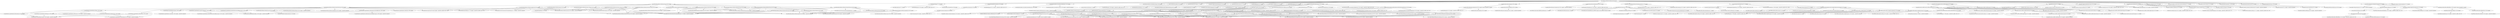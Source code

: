 digraph anhtester__AutomationFrameworkSelenium {
	"com.anhtester:anhtester-selenium-java:jar:2.6.0" -> "org.seleniumhq.selenium:selenium-java:jar:4.32.0:compile" ; 
	"com.anhtester:anhtester-selenium-java:jar:2.6.0" -> "org.testng:testng:jar:7.11.0:compile" ; 
	"com.anhtester:anhtester-selenium-java:jar:2.6.0" -> "com.jayway.jsonpath:json-path:jar:2.9.0:compile" ; 
	"com.anhtester:anhtester-selenium-java:jar:2.6.0" -> "com.fasterxml.jackson.core:jackson-databind:jar:2.19.0:compile" ; 
	"com.anhtester:anhtester-selenium-java:jar:2.6.0" -> "com.fasterxml.jackson.core:jackson-core:jar:2.19.0:compile" ; 
	"com.anhtester:anhtester-selenium-java:jar:2.6.0" -> "com.sun.mail:javax.mail:jar:1.6.2:compile" ; 
	"com.anhtester:anhtester-selenium-java:jar:2.6.0" -> "org.zeroturnaround:zt-zip:jar:1.17:compile" ; 
	"com.anhtester:anhtester-selenium-java:jar:2.6.0" -> "org.apache.logging.log4j:log4j-api:jar:2.24.3:compile" ; 
	"com.anhtester:anhtester-selenium-java:jar:2.6.0" -> "org.apache.logging.log4j:log4j-core:jar:2.24.3:compile" ; 
	"com.anhtester:anhtester-selenium-java:jar:2.6.0" -> "org.slf4j:slf4j-api:jar:2.0.17:compile" ; 
	"com.anhtester:anhtester-selenium-java:jar:2.6.0" -> "org.slf4j:slf4j-simple:jar:2.0.17:compile" ; 
	"com.anhtester:anhtester-selenium-java:jar:2.6.0" -> "org.assertj:assertj-core:jar:3.27.3:compile" ; 
	"com.anhtester:anhtester-selenium-java:jar:2.6.0" -> "net.datafaker:datafaker:jar:2.4.3:compile" ; 
	"com.anhtester:anhtester-selenium-java:jar:2.6.0" -> "io.qameta.allure:allure-plugin-api:jar:2.34.0:compile" ; 
	"com.anhtester:anhtester-selenium-java:jar:2.6.0" -> "io.qameta.allure:allure-testng:jar:2.29.1:compile" ; 
	"com.anhtester:anhtester-selenium-java:jar:2.6.0" -> "io.qameta.allure:allure-attachments:jar:2.29.1:compile" ; 
	"com.anhtester:anhtester-selenium-java:jar:2.6.0" -> "com.github.automatedowl:allure-environment-writer:jar:1.0.0:compile" ; 
	"com.anhtester:anhtester-selenium-java:jar:2.6.0" -> "com.aventstack:extentreports:jar:5.1.2:compile" ; 
	"com.anhtester:anhtester-selenium-java:jar:2.6.0" -> "org.apache.maven.plugins:maven-compiler-plugin:maven-plugin:3.14.0:compile" ; 
	"com.anhtester:anhtester-selenium-java:jar:2.6.0" -> "org.apache.maven.plugins:maven-surefire-plugin:jar:3.5.3:compile" ; 
	"com.anhtester:anhtester-selenium-java:jar:2.6.0" -> "org.apache.poi:poi:jar:5.4.1:compile" ; 
	"com.anhtester:anhtester-selenium-java:jar:2.6.0" -> "org.apache.poi:poi-ooxml:jar:5.4.1:compile" ; 
	"com.anhtester:anhtester-selenium-java:jar:2.6.0" -> "commons-io:commons-io:jar:2.19.0:compile" ; 
	"com.anhtester:anhtester-selenium-java:jar:2.6.0" -> "com.github.stephenc.monte:monte-screen-recorder:jar:0.7.7.0:compile" ; 
	"com.anhtester:anhtester-selenium-java:jar:2.6.0" -> "org.aeonbits.owner:owner:jar:1.0.12:compile" ; 
	"com.anhtester:anhtester-selenium-java:jar:2.6.0" -> "org.projectlombok:lombok:jar:1.18.38:compile" ; 
	"com.anhtester:anhtester-selenium-java:jar:2.6.0" -> "com.mysql:mysql-connector-j:jar:9.3.0:compile" ; 
	"com.anhtester:anhtester-selenium-java:jar:2.6.0" -> "org.aspectj:aspectjweaver:jar:1.9.24:compile" ; 
	"com.anhtester:anhtester-selenium-java:jar:2.6.0" -> "com.github.pengrad:java-telegram-bot-api:jar:8.3.0:compile" ; 
	"com.anhtester:anhtester-selenium-java:jar:2.6.0" -> "org.apache.commons:commons-lang3:jar:3.17.0:compile" ; 
	"org.seleniumhq.selenium:selenium-java:jar:4.32.0:compile" -> "org.seleniumhq.selenium:selenium-api:jar:4.32.0:compile" ; 
	"org.seleniumhq.selenium:selenium-java:jar:4.32.0:compile" -> "org.seleniumhq.selenium:selenium-chrome-driver:jar:4.32.0:compile" ; 
	"org.seleniumhq.selenium:selenium-java:jar:4.32.0:compile" -> "org.seleniumhq.selenium:selenium-devtools-v134:jar:4.32.0:compile" ; 
	"org.seleniumhq.selenium:selenium-java:jar:4.32.0:compile" -> "org.seleniumhq.selenium:selenium-devtools-v135:jar:4.32.0:compile" ; 
	"org.seleniumhq.selenium:selenium-java:jar:4.32.0:compile" -> "org.seleniumhq.selenium:selenium-devtools-v136:jar:4.32.0:compile" ; 
	"org.seleniumhq.selenium:selenium-java:jar:4.32.0:compile" -> "org.seleniumhq.selenium:selenium-edge-driver:jar:4.32.0:compile" ; 
	"org.seleniumhq.selenium:selenium-java:jar:4.32.0:compile" -> "org.seleniumhq.selenium:selenium-firefox-driver:jar:4.32.0:compile" ; 
	"org.seleniumhq.selenium:selenium-java:jar:4.32.0:compile" -> "org.seleniumhq.selenium:selenium-ie-driver:jar:4.32.0:compile" ; 
	"org.seleniumhq.selenium:selenium-java:jar:4.32.0:compile" -> "org.seleniumhq.selenium:selenium-remote-driver:jar:4.32.0:compile" ; 
	"org.seleniumhq.selenium:selenium-java:jar:4.32.0:compile" -> "org.seleniumhq.selenium:selenium-safari-driver:jar:4.32.0:compile" ; 
	"org.seleniumhq.selenium:selenium-java:jar:4.32.0:compile" -> "org.seleniumhq.selenium:selenium-support:jar:4.32.0:compile" ; 
	"org.seleniumhq.selenium:selenium-api:jar:4.32.0:compile" -> "org.jspecify:jspecify:jar:1.0.0:runtime" ; 
	"org.seleniumhq.selenium:selenium-chrome-driver:jar:4.32.0:compile" -> "com.google.auto.service:auto-service-annotations:jar:1.1.1:compile" ; 
	"org.seleniumhq.selenium:selenium-chrome-driver:jar:4.32.0:compile" -> "(org.seleniumhq.selenium:selenium-api:jar:4.32.0:runtime - omitted for duplicate)" ; 
	"org.seleniumhq.selenium:selenium-chrome-driver:jar:4.32.0:compile" -> "org.seleniumhq.selenium:selenium-chromium-driver:jar:4.32.0:compile" ; 
	"org.seleniumhq.selenium:selenium-chrome-driver:jar:4.32.0:compile" -> "org.seleniumhq.selenium:selenium-json:jar:4.32.0:compile" ; 
	"org.seleniumhq.selenium:selenium-chrome-driver:jar:4.32.0:compile" -> "org.seleniumhq.selenium:selenium-manager:jar:4.32.0:compile" ; 
	"org.seleniumhq.selenium:selenium-chrome-driver:jar:4.32.0:compile" -> "(org.seleniumhq.selenium:selenium-remote-driver:jar:4.32.0:runtime - omitted for duplicate)" ; 
	"org.seleniumhq.selenium:selenium-chromium-driver:jar:4.32.0:compile" -> "(com.google.auto.service:auto-service-annotations:jar:1.1.1:runtime - omitted for duplicate)" ; 
	"org.seleniumhq.selenium:selenium-chromium-driver:jar:4.32.0:compile" -> "(org.seleniumhq.selenium:selenium-json:jar:4.32.0:runtime - omitted for duplicate)" ; 
	"org.seleniumhq.selenium:selenium-chromium-driver:jar:4.32.0:compile" -> "(org.seleniumhq.selenium:selenium-remote-driver:jar:4.32.0:compile - omitted for duplicate)" ; 
	"org.seleniumhq.selenium:selenium-json:jar:4.32.0:compile" -> "(org.seleniumhq.selenium:selenium-api:jar:4.32.0:runtime - omitted for duplicate)" ; 
	"org.seleniumhq.selenium:selenium-manager:jar:4.32.0:compile" -> "(org.seleniumhq.selenium:selenium-api:jar:4.32.0:runtime - omitted for duplicate)" ; 
	"org.seleniumhq.selenium:selenium-manager:jar:4.32.0:compile" -> "(org.seleniumhq.selenium:selenium-json:jar:4.32.0:runtime - omitted for duplicate)" ; 
	"org.seleniumhq.selenium:selenium-manager:jar:4.32.0:compile" -> "(org.seleniumhq.selenium:selenium-os:jar:4.32.0:runtime - omitted for duplicate)" ; 
	"org.seleniumhq.selenium:selenium-devtools-v134:jar:4.32.0:compile" -> "(com.google.auto.service:auto-service-annotations:jar:1.1.1:runtime - omitted for duplicate)" ; 
	"org.seleniumhq.selenium:selenium-devtools-v134:jar:4.32.0:compile" -> "(org.seleniumhq.selenium:selenium-api:jar:4.32.0:compile - omitted for duplicate)" ; 
	"org.seleniumhq.selenium:selenium-devtools-v134:jar:4.32.0:compile" -> "(org.seleniumhq.selenium:selenium-json:jar:4.32.0:compile - omitted for duplicate)" ; 
	"org.seleniumhq.selenium:selenium-devtools-v134:jar:4.32.0:compile" -> "(org.seleniumhq.selenium:selenium-remote-driver:jar:4.32.0:compile - omitted for duplicate)" ; 
	"org.seleniumhq.selenium:selenium-devtools-v135:jar:4.32.0:compile" -> "(com.google.auto.service:auto-service-annotations:jar:1.1.1:runtime - omitted for duplicate)" ; 
	"org.seleniumhq.selenium:selenium-devtools-v135:jar:4.32.0:compile" -> "(org.seleniumhq.selenium:selenium-api:jar:4.32.0:compile - omitted for duplicate)" ; 
	"org.seleniumhq.selenium:selenium-devtools-v135:jar:4.32.0:compile" -> "(org.seleniumhq.selenium:selenium-json:jar:4.32.0:compile - omitted for duplicate)" ; 
	"org.seleniumhq.selenium:selenium-devtools-v135:jar:4.32.0:compile" -> "(org.seleniumhq.selenium:selenium-remote-driver:jar:4.32.0:compile - omitted for duplicate)" ; 
	"org.seleniumhq.selenium:selenium-devtools-v136:jar:4.32.0:compile" -> "(com.google.auto.service:auto-service-annotations:jar:1.1.1:runtime - omitted for duplicate)" ; 
	"org.seleniumhq.selenium:selenium-devtools-v136:jar:4.32.0:compile" -> "(org.seleniumhq.selenium:selenium-api:jar:4.32.0:compile - omitted for duplicate)" ; 
	"org.seleniumhq.selenium:selenium-devtools-v136:jar:4.32.0:compile" -> "(org.seleniumhq.selenium:selenium-json:jar:4.32.0:compile - omitted for duplicate)" ; 
	"org.seleniumhq.selenium:selenium-devtools-v136:jar:4.32.0:compile" -> "(org.seleniumhq.selenium:selenium-remote-driver:jar:4.32.0:compile - omitted for duplicate)" ; 
	"org.seleniumhq.selenium:selenium-edge-driver:jar:4.32.0:compile" -> "(com.google.auto.service:auto-service-annotations:jar:1.1.1:runtime - omitted for duplicate)" ; 
	"org.seleniumhq.selenium:selenium-edge-driver:jar:4.32.0:compile" -> "(org.seleniumhq.selenium:selenium-api:jar:4.32.0:runtime - omitted for duplicate)" ; 
	"org.seleniumhq.selenium:selenium-edge-driver:jar:4.32.0:compile" -> "(org.seleniumhq.selenium:selenium-chromium-driver:jar:4.32.0:compile - omitted for duplicate)" ; 
	"org.seleniumhq.selenium:selenium-edge-driver:jar:4.32.0:compile" -> "(org.seleniumhq.selenium:selenium-manager:jar:4.32.0:runtime - omitted for duplicate)" ; 
	"org.seleniumhq.selenium:selenium-edge-driver:jar:4.32.0:compile" -> "(org.seleniumhq.selenium:selenium-remote-driver:jar:4.32.0:runtime - omitted for duplicate)" ; 
	"org.seleniumhq.selenium:selenium-firefox-driver:jar:4.32.0:compile" -> "(com.google.auto.service:auto-service-annotations:jar:1.1.1:runtime - omitted for duplicate)" ; 
	"org.seleniumhq.selenium:selenium-firefox-driver:jar:4.32.0:compile" -> "(org.seleniumhq.selenium:selenium-api:jar:4.32.0:runtime - omitted for duplicate)" ; 
	"org.seleniumhq.selenium:selenium-firefox-driver:jar:4.32.0:compile" -> "org.seleniumhq.selenium:selenium-http:jar:4.32.0:compile" ; 
	"org.seleniumhq.selenium:selenium-firefox-driver:jar:4.32.0:compile" -> "(org.seleniumhq.selenium:selenium-json:jar:4.32.0:runtime - omitted for duplicate)" ; 
	"org.seleniumhq.selenium:selenium-firefox-driver:jar:4.32.0:compile" -> "(org.seleniumhq.selenium:selenium-manager:jar:4.32.0:runtime - omitted for duplicate)" ; 
	"org.seleniumhq.selenium:selenium-firefox-driver:jar:4.32.0:compile" -> "(org.seleniumhq.selenium:selenium-remote-driver:jar:4.32.0:runtime - omitted for duplicate)" ; 
	"org.seleniumhq.selenium:selenium-http:jar:4.32.0:compile" -> "(com.google.auto.service:auto-service-annotations:jar:1.1.1:runtime - omitted for duplicate)" ; 
	"org.seleniumhq.selenium:selenium-http:jar:4.32.0:compile" -> "(org.seleniumhq.selenium:selenium-api:jar:4.32.0:runtime - omitted for duplicate)" ; 
	"org.seleniumhq.selenium:selenium-http:jar:4.32.0:compile" -> "(org.seleniumhq.selenium:selenium-json:jar:4.32.0:runtime - omitted for duplicate)" ; 
	"org.seleniumhq.selenium:selenium-ie-driver:jar:4.32.0:compile" -> "(com.google.auto.service:auto-service-annotations:jar:1.1.1:runtime - omitted for duplicate)" ; 
	"org.seleniumhq.selenium:selenium-ie-driver:jar:4.32.0:compile" -> "(org.seleniumhq.selenium:selenium-api:jar:4.32.0:runtime - omitted for duplicate)" ; 
	"org.seleniumhq.selenium:selenium-ie-driver:jar:4.32.0:compile" -> "(org.seleniumhq.selenium:selenium-manager:jar:4.32.0:runtime - omitted for duplicate)" ; 
	"org.seleniumhq.selenium:selenium-ie-driver:jar:4.32.0:compile" -> "(org.seleniumhq.selenium:selenium-remote-driver:jar:4.32.0:runtime - omitted for duplicate)" ; 
	"org.seleniumhq.selenium:selenium-remote-driver:jar:4.32.0:compile" -> "(com.google.auto.service:auto-service-annotations:jar:1.1.1:compile - omitted for duplicate)" ; 
	"org.seleniumhq.selenium:selenium-remote-driver:jar:4.32.0:compile" -> "(com.google.guava:guava:jar:33.4.8-jre:compile - omitted for conflict with 27.0-jre)" ; 
	"org.seleniumhq.selenium:selenium-remote-driver:jar:4.32.0:compile" -> "io.opentelemetry:opentelemetry-api:jar:1.49.0:compile" ; 
	"org.seleniumhq.selenium:selenium-remote-driver:jar:4.32.0:compile" -> "io.opentelemetry:opentelemetry-context:jar:1.49.0:compile" ; 
	"org.seleniumhq.selenium:selenium-remote-driver:jar:4.32.0:compile" -> "io.opentelemetry:opentelemetry-exporter-logging:jar:1.49.0:compile" ; 
	"org.seleniumhq.selenium:selenium-remote-driver:jar:4.32.0:compile" -> "io.opentelemetry:opentelemetry-sdk-common:jar:1.49.0:compile" ; 
	"org.seleniumhq.selenium:selenium-remote-driver:jar:4.32.0:compile" -> "io.opentelemetry:opentelemetry-sdk-extension-autoconfigure-spi:jar:1.49.0:compile" ; 
	"org.seleniumhq.selenium:selenium-remote-driver:jar:4.32.0:compile" -> "io.opentelemetry:opentelemetry-sdk-extension-autoconfigure:jar:1.49.0:compile" ; 
	"org.seleniumhq.selenium:selenium-remote-driver:jar:4.32.0:compile" -> "io.opentelemetry:opentelemetry-sdk-trace:jar:1.49.0:compile" ; 
	"org.seleniumhq.selenium:selenium-remote-driver:jar:4.32.0:compile" -> "io.opentelemetry:opentelemetry-sdk:jar:1.49.0:compile" ; 
	"org.seleniumhq.selenium:selenium-remote-driver:jar:4.32.0:compile" -> "(net.bytebuddy:byte-buddy:jar:1.17.5:compile - omitted for conflict with 1.15.11)" ; 
	"org.seleniumhq.selenium:selenium-remote-driver:jar:4.32.0:compile" -> "(org.seleniumhq.selenium:selenium-api:jar:4.32.0:compile - omitted for duplicate)" ; 
	"org.seleniumhq.selenium:selenium-remote-driver:jar:4.32.0:compile" -> "(org.seleniumhq.selenium:selenium-http:jar:4.32.0:compile - omitted for duplicate)" ; 
	"org.seleniumhq.selenium:selenium-remote-driver:jar:4.32.0:compile" -> "(org.seleniumhq.selenium:selenium-json:jar:4.32.0:compile - omitted for duplicate)" ; 
	"org.seleniumhq.selenium:selenium-remote-driver:jar:4.32.0:compile" -> "(org.seleniumhq.selenium:selenium-manager:jar:4.32.0:compile - omitted for duplicate)" ; 
	"org.seleniumhq.selenium:selenium-remote-driver:jar:4.32.0:compile" -> "org.seleniumhq.selenium:selenium-os:jar:4.32.0:compile" ; 
	"io.opentelemetry:opentelemetry-api:jar:1.49.0:compile" -> "(io.opentelemetry:opentelemetry-context:jar:1.49.0:compile - omitted for duplicate)" ; 
	"io.opentelemetry:opentelemetry-exporter-logging:jar:1.49.0:compile" -> "(io.opentelemetry:opentelemetry-sdk:jar:1.49.0:compile - omitted for duplicate)" ; 
	"io.opentelemetry:opentelemetry-exporter-logging:jar:1.49.0:compile" -> "(io.opentelemetry:opentelemetry-sdk-extension-autoconfigure-spi:jar:1.49.0:runtime - omitted for duplicate)" ; 
	"io.opentelemetry:opentelemetry-sdk-common:jar:1.49.0:compile" -> "(io.opentelemetry:opentelemetry-api:jar:1.49.0:compile - omitted for duplicate)" ; 
	"io.opentelemetry:opentelemetry-sdk-extension-autoconfigure-spi:jar:1.49.0:compile" -> "(io.opentelemetry:opentelemetry-sdk:jar:1.49.0:compile - omitted for duplicate)" ; 
	"io.opentelemetry:opentelemetry-sdk-extension-autoconfigure:jar:1.49.0:compile" -> "(io.opentelemetry:opentelemetry-sdk:jar:1.49.0:compile - omitted for duplicate)" ; 
	"io.opentelemetry:opentelemetry-sdk-extension-autoconfigure:jar:1.49.0:compile" -> "(io.opentelemetry:opentelemetry-sdk-extension-autoconfigure-spi:jar:1.49.0:compile - omitted for duplicate)" ; 
	"io.opentelemetry:opentelemetry-sdk-trace:jar:1.49.0:compile" -> "(io.opentelemetry:opentelemetry-api:jar:1.49.0:compile - omitted for duplicate)" ; 
	"io.opentelemetry:opentelemetry-sdk-trace:jar:1.49.0:compile" -> "(io.opentelemetry:opentelemetry-sdk-common:jar:1.49.0:compile - omitted for duplicate)" ; 
	"io.opentelemetry:opentelemetry-sdk:jar:1.49.0:compile" -> "(io.opentelemetry:opentelemetry-api:jar:1.49.0:compile - omitted for duplicate)" ; 
	"io.opentelemetry:opentelemetry-sdk:jar:1.49.0:compile" -> "(io.opentelemetry:opentelemetry-sdk-common:jar:1.49.0:compile - omitted for duplicate)" ; 
	"io.opentelemetry:opentelemetry-sdk:jar:1.49.0:compile" -> "(io.opentelemetry:opentelemetry-sdk-trace:jar:1.49.0:compile - omitted for duplicate)" ; 
	"io.opentelemetry:opentelemetry-sdk:jar:1.49.0:compile" -> "io.opentelemetry:opentelemetry-sdk-metrics:jar:1.49.0:compile" ; 
	"io.opentelemetry:opentelemetry-sdk:jar:1.49.0:compile" -> "io.opentelemetry:opentelemetry-sdk-logs:jar:1.49.0:compile" ; 
	"io.opentelemetry:opentelemetry-sdk-metrics:jar:1.49.0:compile" -> "(io.opentelemetry:opentelemetry-api:jar:1.49.0:compile - omitted for duplicate)" ; 
	"io.opentelemetry:opentelemetry-sdk-metrics:jar:1.49.0:compile" -> "(io.opentelemetry:opentelemetry-sdk-common:jar:1.49.0:compile - omitted for duplicate)" ; 
	"io.opentelemetry:opentelemetry-sdk-logs:jar:1.49.0:compile" -> "(io.opentelemetry:opentelemetry-api:jar:1.49.0:compile - omitted for duplicate)" ; 
	"io.opentelemetry:opentelemetry-sdk-logs:jar:1.49.0:compile" -> "(io.opentelemetry:opentelemetry-sdk-common:jar:1.49.0:compile - omitted for duplicate)" ; 
	"org.seleniumhq.selenium:selenium-os:jar:4.32.0:compile" -> "org.apache.commons:commons-exec:jar:1.4.0:runtime" ; 
	"org.seleniumhq.selenium:selenium-os:jar:4.32.0:compile" -> "(org.seleniumhq.selenium:selenium-api:jar:4.32.0:runtime - omitted for duplicate)" ; 
	"org.seleniumhq.selenium:selenium-safari-driver:jar:4.32.0:compile" -> "(com.google.auto.service:auto-service-annotations:jar:1.1.1:runtime - omitted for duplicate)" ; 
	"org.seleniumhq.selenium:selenium-safari-driver:jar:4.32.0:compile" -> "(org.seleniumhq.selenium:selenium-api:jar:4.32.0:runtime - omitted for duplicate)" ; 
	"org.seleniumhq.selenium:selenium-safari-driver:jar:4.32.0:compile" -> "(org.seleniumhq.selenium:selenium-remote-driver:jar:4.32.0:runtime - omitted for duplicate)" ; 
	"org.seleniumhq.selenium:selenium-support:jar:4.32.0:compile" -> "(com.google.auto.service:auto-service-annotations:jar:1.1.1:compile - omitted for duplicate)" ; 
	"org.seleniumhq.selenium:selenium-support:jar:4.32.0:compile" -> "(com.google.guava:guava:jar:33.4.8-jre:compile - omitted for conflict with 27.0-jre)" ; 
	"org.seleniumhq.selenium:selenium-support:jar:4.32.0:compile" -> "(net.bytebuddy:byte-buddy:jar:1.17.5:compile - omitted for conflict with 1.15.11)" ; 
	"org.seleniumhq.selenium:selenium-support:jar:4.32.0:compile" -> "(org.seleniumhq.selenium:selenium-api:jar:4.32.0:compile - omitted for duplicate)" ; 
	"org.seleniumhq.selenium:selenium-support:jar:4.32.0:compile" -> "(org.seleniumhq.selenium:selenium-json:jar:4.32.0:compile - omitted for duplicate)" ; 
	"org.seleniumhq.selenium:selenium-support:jar:4.32.0:compile" -> "(org.seleniumhq.selenium:selenium-remote-driver:jar:4.32.0:compile - omitted for duplicate)" ; 
	"org.testng:testng:jar:7.11.0:compile" -> "(org.slf4j:slf4j-api:jar:2.0.16:compile - omitted for conflict with 2.0.17)" ; 
	"org.testng:testng:jar:7.11.0:compile" -> "org.jcommander:jcommander:jar:1.83:compile" ; 
	"org.testng:testng:jar:7.11.0:compile" -> "org.webjars:jquery:jar:3.7.1:runtime" ; 
	"com.jayway.jsonpath:json-path:jar:2.9.0:compile" -> "net.minidev:json-smart:jar:2.5.0:runtime" ; 
	"com.jayway.jsonpath:json-path:jar:2.9.0:compile" -> "(org.slf4j:slf4j-api:jar:2.0.11:runtime - omitted for conflict with 2.0.17)" ; 
	"net.minidev:json-smart:jar:2.5.0:runtime" -> "net.minidev:accessors-smart:jar:2.5.0:runtime" ; 
	"net.minidev:accessors-smart:jar:2.5.0:runtime" -> "(org.ow2.asm:asm:jar:9.3:runtime - omitted for conflict with 9.7.1)" ; 
	"com.fasterxml.jackson.core:jackson-databind:jar:2.19.0:compile" -> "com.fasterxml.jackson.core:jackson-annotations:jar:2.19.0:compile" ; 
	"com.fasterxml.jackson.core:jackson-databind:jar:2.19.0:compile" -> "(com.fasterxml.jackson.core:jackson-core:jar:2.19.0:compile - omitted for duplicate)" ; 
	"com.sun.mail:javax.mail:jar:1.6.2:compile" -> "javax.activation:activation:jar:1.1:compile" ; 
	"org.zeroturnaround:zt-zip:jar:1.17:compile" -> "(org.slf4j:slf4j-api:jar:1.6.6:compile - omitted for conflict with 2.0.17)" ; 
	"org.apache.logging.log4j:log4j-core:jar:2.24.3:compile" -> "(org.apache.logging.log4j:log4j-api:jar:2.24.3:compile - omitted for duplicate)" ; 
	"org.slf4j:slf4j-simple:jar:2.0.17:compile" -> "(org.slf4j:slf4j-api:jar:2.0.17:compile - omitted for duplicate)" ; 
	"org.assertj:assertj-core:jar:3.27.3:compile" -> "net.bytebuddy:byte-buddy:jar:1.15.11:compile" ; 
	"net.datafaker:datafaker:jar:2.4.3:compile" -> "org.yaml:snakeyaml:jar:2.4:compile" ; 
	"net.datafaker:datafaker:jar:2.4.3:compile" -> "com.github.curious-odd-man:rgxgen:jar:2.0:compile" ; 
	"net.datafaker:datafaker:jar:2.4.3:compile" -> "com.googlecode.libphonenumber:libphonenumber:jar:9.0.2:compile" ; 
	"io.qameta.allure:allure-plugin-api:jar:2.34.0:compile" -> "(com.fasterxml.jackson.core:jackson-databind:jar:2.18.3:compile - omitted for conflict with 2.19.0)" ; 
	"io.qameta.allure:allure-plugin-api:jar:2.34.0:compile" -> "(org.slf4j:slf4j-api:jar:2.0.17:compile - omitted for duplicate)" ; 
	"io.qameta.allure:allure-plugin-api:jar:2.34.0:compile" -> "com.fasterxml.jackson.module:jackson-module-jaxb-annotations:jar:2.18.3:runtime" ; 
	"io.qameta.allure:allure-plugin-api:jar:2.34.0:compile" -> "com.opencsv:opencsv:jar:5.9:runtime" ; 
	"io.qameta.allure:allure-plugin-api:jar:2.34.0:compile" -> "com.vladsch.flexmark:flexmark:jar:0.62.2:runtime" ; 
	"io.qameta.allure:allure-plugin-api:jar:2.34.0:compile" -> "com.vladsch.flexmark:flexmark-ext-tables:jar:0.62.2:runtime" ; 
	"io.qameta.allure:allure-plugin-api:jar:2.34.0:compile" -> "javax.xml.bind:jaxb-api:jar:2.3.1:runtime" ; 
	"io.qameta.allure:allure-plugin-api:jar:2.34.0:compile" -> "org.freemarker:freemarker:jar:2.3.34:compile" ; 
	"com.fasterxml.jackson.module:jackson-module-jaxb-annotations:jar:2.18.3:runtime" -> "(com.fasterxml.jackson.core:jackson-annotations:jar:2.18.3:runtime - omitted for conflict with 2.19.0)" ; 
	"com.fasterxml.jackson.module:jackson-module-jaxb-annotations:jar:2.18.3:runtime" -> "(com.fasterxml.jackson.core:jackson-core:jar:2.18.3:runtime - omitted for conflict with 2.19.0)" ; 
	"com.fasterxml.jackson.module:jackson-module-jaxb-annotations:jar:2.18.3:runtime" -> "(com.fasterxml.jackson.core:jackson-databind:jar:2.18.3:runtime - omitted for conflict with 2.19.0)" ; 
	"com.fasterxml.jackson.module:jackson-module-jaxb-annotations:jar:2.18.3:runtime" -> "(javax.xml.bind:jaxb-api:jar:2.2.12:runtime - omitted for conflict with 2.3.1)" ; 
	"com.fasterxml.jackson.module:jackson-module-jaxb-annotations:jar:2.18.3:runtime" -> "jakarta.activation:jakarta.activation-api:jar:1.2.2:runtime" ; 
	"com.opencsv:opencsv:jar:5.9:runtime" -> "(org.apache.commons:commons-lang3:jar:3.13.0:runtime - omitted for conflict with 3.17.0)" ; 
	"com.opencsv:opencsv:jar:5.9:runtime" -> "org.apache.commons:commons-text:jar:1.11.0:runtime" ; 
	"com.opencsv:opencsv:jar:5.9:runtime" -> "commons-beanutils:commons-beanutils:jar:1.9.4:runtime" ; 
	"com.opencsv:opencsv:jar:5.9:runtime" -> "(org.apache.commons:commons-collections4:jar:4.4:runtime - omitted for duplicate)" ; 
	"org.apache.commons:commons-text:jar:1.11.0:runtime" -> "(org.apache.commons:commons-lang3:jar:3.13.0:runtime - omitted for conflict with 3.17.0)" ; 
	"commons-beanutils:commons-beanutils:jar:1.9.4:runtime" -> "commons-logging:commons-logging:jar:1.2:runtime" ; 
	"commons-beanutils:commons-beanutils:jar:1.9.4:runtime" -> "commons-collections:commons-collections:jar:3.2.2:runtime" ; 
	"com.vladsch.flexmark:flexmark:jar:0.62.2:runtime" -> "com.vladsch.flexmark:flexmark-util-ast:jar:0.62.2:runtime" ; 
	"com.vladsch.flexmark:flexmark:jar:0.62.2:runtime" -> "com.vladsch.flexmark:flexmark-util-builder:jar:0.62.2:runtime" ; 
	"com.vladsch.flexmark:flexmark:jar:0.62.2:runtime" -> "com.vladsch.flexmark:flexmark-util-collection:jar:0.62.2:runtime" ; 
	"com.vladsch.flexmark:flexmark:jar:0.62.2:runtime" -> "com.vladsch.flexmark:flexmark-util-data:jar:0.62.2:runtime" ; 
	"com.vladsch.flexmark:flexmark:jar:0.62.2:runtime" -> "com.vladsch.flexmark:flexmark-util-dependency:jar:0.62.2:runtime" ; 
	"com.vladsch.flexmark:flexmark:jar:0.62.2:runtime" -> "com.vladsch.flexmark:flexmark-util-format:jar:0.62.2:runtime" ; 
	"com.vladsch.flexmark:flexmark:jar:0.62.2:runtime" -> "com.vladsch.flexmark:flexmark-util-html:jar:0.62.2:runtime" ; 
	"com.vladsch.flexmark:flexmark:jar:0.62.2:runtime" -> "com.vladsch.flexmark:flexmark-util-misc:jar:0.62.2:runtime" ; 
	"com.vladsch.flexmark:flexmark:jar:0.62.2:runtime" -> "com.vladsch.flexmark:flexmark-util-sequence:jar:0.62.2:runtime" ; 
	"com.vladsch.flexmark:flexmark:jar:0.62.2:runtime" -> "com.vladsch.flexmark:flexmark-util-visitor:jar:0.62.2:runtime" ; 
	"com.vladsch.flexmark:flexmark-util-ast:jar:0.62.2:runtime" -> "(com.vladsch.flexmark:flexmark-util-collection:jar:0.62.2:runtime - omitted for duplicate)" ; 
	"com.vladsch.flexmark:flexmark-util-ast:jar:0.62.2:runtime" -> "(com.vladsch.flexmark:flexmark-util-misc:jar:0.62.2:runtime - omitted for duplicate)" ; 
	"com.vladsch.flexmark:flexmark-util-ast:jar:0.62.2:runtime" -> "(com.vladsch.flexmark:flexmark-util-data:jar:0.62.2:runtime - omitted for duplicate)" ; 
	"com.vladsch.flexmark:flexmark-util-ast:jar:0.62.2:runtime" -> "(com.vladsch.flexmark:flexmark-util-sequence:jar:0.62.2:runtime - omitted for duplicate)" ; 
	"com.vladsch.flexmark:flexmark-util-ast:jar:0.62.2:runtime" -> "(com.vladsch.flexmark:flexmark-util-visitor:jar:0.62.2:runtime - omitted for duplicate)" ; 
	"com.vladsch.flexmark:flexmark-util-ast:jar:0.62.2:runtime" -> "org.jetbrains:annotations:jar:15.0:compile (scope not updated to compile)" ; 
	"com.vladsch.flexmark:flexmark-util-builder:jar:0.62.2:runtime" -> "(com.vladsch.flexmark:flexmark-util-misc:jar:0.62.2:runtime - omitted for duplicate)" ; 
	"com.vladsch.flexmark:flexmark-util-builder:jar:0.62.2:runtime" -> "(com.vladsch.flexmark:flexmark-util-data:jar:0.62.2:runtime - omitted for duplicate)" ; 
	"com.vladsch.flexmark:flexmark-util-builder:jar:0.62.2:runtime" -> "(org.jetbrains:annotations:jar:15.0:runtime - omitted for duplicate)" ; 
	"com.vladsch.flexmark:flexmark-util-collection:jar:0.62.2:runtime" -> "(com.vladsch.flexmark:flexmark-util-misc:jar:0.62.2:runtime - omitted for duplicate)" ; 
	"com.vladsch.flexmark:flexmark-util-collection:jar:0.62.2:runtime" -> "(org.jetbrains:annotations:jar:15.0:runtime - omitted for duplicate)" ; 
	"com.vladsch.flexmark:flexmark-util-data:jar:0.62.2:runtime" -> "(com.vladsch.flexmark:flexmark-util-misc:jar:0.62.2:runtime - omitted for duplicate)" ; 
	"com.vladsch.flexmark:flexmark-util-data:jar:0.62.2:runtime" -> "(org.jetbrains:annotations:jar:15.0:runtime - omitted for duplicate)" ; 
	"com.vladsch.flexmark:flexmark-util-dependency:jar:0.62.2:runtime" -> "(com.vladsch.flexmark:flexmark-util-collection:jar:0.62.2:runtime - omitted for duplicate)" ; 
	"com.vladsch.flexmark:flexmark-util-dependency:jar:0.62.2:runtime" -> "(com.vladsch.flexmark:flexmark-util-misc:jar:0.62.2:runtime - omitted for duplicate)" ; 
	"com.vladsch.flexmark:flexmark-util-dependency:jar:0.62.2:runtime" -> "(com.vladsch.flexmark:flexmark-util-data:jar:0.62.2:runtime - omitted for duplicate)" ; 
	"com.vladsch.flexmark:flexmark-util-dependency:jar:0.62.2:runtime" -> "(org.jetbrains:annotations:jar:15.0:runtime - omitted for duplicate)" ; 
	"com.vladsch.flexmark:flexmark-util-format:jar:0.62.2:runtime" -> "(com.vladsch.flexmark:flexmark-util-ast:jar:0.62.2:runtime - omitted for duplicate)" ; 
	"com.vladsch.flexmark:flexmark-util-format:jar:0.62.2:runtime" -> "(com.vladsch.flexmark:flexmark-util-collection:jar:0.62.2:runtime - omitted for duplicate)" ; 
	"com.vladsch.flexmark:flexmark-util-format:jar:0.62.2:runtime" -> "(com.vladsch.flexmark:flexmark-util-data:jar:0.62.2:runtime - omitted for duplicate)" ; 
	"com.vladsch.flexmark:flexmark-util-format:jar:0.62.2:runtime" -> "(com.vladsch.flexmark:flexmark-util-html:jar:0.62.2:runtime - omitted for duplicate)" ; 
	"com.vladsch.flexmark:flexmark-util-format:jar:0.62.2:runtime" -> "(com.vladsch.flexmark:flexmark-util-misc:jar:0.62.2:runtime - omitted for duplicate)" ; 
	"com.vladsch.flexmark:flexmark-util-format:jar:0.62.2:runtime" -> "(com.vladsch.flexmark:flexmark-util-sequence:jar:0.62.2:runtime - omitted for duplicate)" ; 
	"com.vladsch.flexmark:flexmark-util-format:jar:0.62.2:runtime" -> "(org.jetbrains:annotations:jar:15.0:runtime - omitted for duplicate)" ; 
	"com.vladsch.flexmark:flexmark-util-html:jar:0.62.2:runtime" -> "(com.vladsch.flexmark:flexmark-util-misc:jar:0.62.2:runtime - omitted for duplicate)" ; 
	"com.vladsch.flexmark:flexmark-util-html:jar:0.62.2:runtime" -> "(com.vladsch.flexmark:flexmark-util-sequence:jar:0.62.2:runtime - omitted for duplicate)" ; 
	"com.vladsch.flexmark:flexmark-util-html:jar:0.62.2:runtime" -> "(org.jetbrains:annotations:jar:15.0:runtime - omitted for duplicate)" ; 
	"com.vladsch.flexmark:flexmark-util-misc:jar:0.62.2:runtime" -> "(org.jetbrains:annotations:jar:15.0:runtime - omitted for duplicate)" ; 
	"com.vladsch.flexmark:flexmark-util-sequence:jar:0.62.2:runtime" -> "(com.vladsch.flexmark:flexmark-util-collection:jar:0.62.2:runtime - omitted for duplicate)" ; 
	"com.vladsch.flexmark:flexmark-util-sequence:jar:0.62.2:runtime" -> "(com.vladsch.flexmark:flexmark-util-data:jar:0.62.2:runtime - omitted for duplicate)" ; 
	"com.vladsch.flexmark:flexmark-util-sequence:jar:0.62.2:runtime" -> "(com.vladsch.flexmark:flexmark-util-misc:jar:0.62.2:runtime - omitted for duplicate)" ; 
	"com.vladsch.flexmark:flexmark-util-sequence:jar:0.62.2:runtime" -> "(org.jetbrains:annotations:jar:15.0:runtime - omitted for duplicate)" ; 
	"com.vladsch.flexmark:flexmark-util-visitor:jar:0.62.2:runtime" -> "(org.jetbrains:annotations:jar:15.0:runtime - omitted for duplicate)" ; 
	"com.vladsch.flexmark:flexmark-ext-tables:jar:0.62.2:runtime" -> "com.vladsch.flexmark:flexmark-util:jar:0.62.2:runtime" ; 
	"com.vladsch.flexmark:flexmark-ext-tables:jar:0.62.2:runtime" -> "(com.vladsch.flexmark:flexmark:jar:0.62.2:runtime - omitted for duplicate)" ; 
	"com.vladsch.flexmark:flexmark-util:jar:0.62.2:runtime" -> "(com.vladsch.flexmark:flexmark-util-ast:jar:0.62.2:runtime - omitted for duplicate)" ; 
	"com.vladsch.flexmark:flexmark-util:jar:0.62.2:runtime" -> "(com.vladsch.flexmark:flexmark-util-builder:jar:0.62.2:runtime - omitted for duplicate)" ; 
	"com.vladsch.flexmark:flexmark-util:jar:0.62.2:runtime" -> "(com.vladsch.flexmark:flexmark-util-collection:jar:0.62.2:runtime - omitted for duplicate)" ; 
	"com.vladsch.flexmark:flexmark-util:jar:0.62.2:runtime" -> "(com.vladsch.flexmark:flexmark-util-data:jar:0.62.2:runtime - omitted for duplicate)" ; 
	"com.vladsch.flexmark:flexmark-util:jar:0.62.2:runtime" -> "(com.vladsch.flexmark:flexmark-util-dependency:jar:0.62.2:runtime - omitted for duplicate)" ; 
	"com.vladsch.flexmark:flexmark-util:jar:0.62.2:runtime" -> "(com.vladsch.flexmark:flexmark-util-format:jar:0.62.2:runtime - omitted for duplicate)" ; 
	"com.vladsch.flexmark:flexmark-util:jar:0.62.2:runtime" -> "(com.vladsch.flexmark:flexmark-util-html:jar:0.62.2:runtime - omitted for duplicate)" ; 
	"com.vladsch.flexmark:flexmark-util:jar:0.62.2:runtime" -> "(com.vladsch.flexmark:flexmark-util-misc:jar:0.62.2:runtime - omitted for duplicate)" ; 
	"com.vladsch.flexmark:flexmark-util:jar:0.62.2:runtime" -> "com.vladsch.flexmark:flexmark-util-options:jar:0.62.2:runtime" ; 
	"com.vladsch.flexmark:flexmark-util:jar:0.62.2:runtime" -> "(com.vladsch.flexmark:flexmark-util-sequence:jar:0.62.2:runtime - omitted for duplicate)" ; 
	"com.vladsch.flexmark:flexmark-util:jar:0.62.2:runtime" -> "(com.vladsch.flexmark:flexmark-util-visitor:jar:0.62.2:runtime - omitted for duplicate)" ; 
	"com.vladsch.flexmark:flexmark-util:jar:0.62.2:runtime" -> "(org.jetbrains:annotations:jar:15.0:runtime - omitted for duplicate)" ; 
	"com.vladsch.flexmark:flexmark-util-options:jar:0.62.2:runtime" -> "(com.vladsch.flexmark:flexmark-util-misc:jar:0.62.2:runtime - omitted for duplicate)" ; 
	"com.vladsch.flexmark:flexmark-util-options:jar:0.62.2:runtime" -> "(com.vladsch.flexmark:flexmark-util-sequence:jar:0.62.2:runtime - omitted for duplicate)" ; 
	"com.vladsch.flexmark:flexmark-util-options:jar:0.62.2:runtime" -> "(org.jetbrains:annotations:jar:15.0:runtime - omitted for duplicate)" ; 
	"javax.xml.bind:jaxb-api:jar:2.3.1:runtime" -> "javax.activation:javax.activation-api:jar:1.2.0:runtime" ; 
	"io.qameta.allure:allure-testng:jar:2.29.1:compile" -> "io.qameta.allure:allure-java-commons:jar:2.29.1:compile (scope not updated to compile)" ; 
	"io.qameta.allure:allure-testng:jar:2.29.1:compile" -> "io.qameta.allure:allure-test-filter:jar:2.29.1:runtime" ; 
	"io.qameta.allure:allure-java-commons:jar:2.29.1:compile (scope not updated to compile)" -> "(org.slf4j:slf4j-api:jar:2.0.13:compile - omitted for conflict with 2.0.17)" ; 
	"io.qameta.allure:allure-java-commons:jar:2.29.1:compile (scope not updated to compile)" -> "io.qameta.allure:allure-model:jar:2.29.1:compile" ; 
	"io.qameta.allure:allure-test-filter:jar:2.29.1:runtime" -> "(io.qameta.allure:allure-java-commons:jar:2.29.1:runtime - omitted for duplicate)" ; 
	"io.qameta.allure:allure-attachments:jar:2.29.1:compile" -> "(io.qameta.allure:allure-java-commons:jar:2.29.1:compile - omitted for duplicate)" ; 
	"io.qameta.allure:allure-attachments:jar:2.29.1:compile" -> "(org.freemarker:freemarker:jar:2.3.33:runtime - omitted for conflict with 2.3.34)" ; 
	"com.github.automatedowl:allure-environment-writer:jar:1.0.0:compile" -> "(org.testng:testng:jar:6.14.3:compile - omitted for conflict with 7.11.0)" ; 
	"com.github.automatedowl:allure-environment-writer:jar:1.0.0:compile" -> "(io.qameta.allure:allure-testng:jar:2.8.1:compile - omitted for conflict with 2.29.1)" ; 
	"com.github.automatedowl:allure-environment-writer:jar:1.0.0:compile" -> "com.google.guava:guava:jar:27.0-jre:compile" ; 
	"com.google.guava:guava:jar:27.0-jre:compile" -> "com.google.guava:failureaccess:jar:1.0:compile" ; 
	"com.google.guava:guava:jar:27.0-jre:compile" -> "com.google.guava:listenablefuture:jar:9999.0-empty-to-avoid-conflict-with-guava:compile" ; 
	"com.google.guava:guava:jar:27.0-jre:compile" -> "com.google.code.findbugs:jsr305:jar:3.0.2:compile" ; 
	"com.google.guava:guava:jar:27.0-jre:compile" -> "org.checkerframework:checker-qual:jar:2.5.2:compile" ; 
	"com.google.guava:guava:jar:27.0-jre:compile" -> "com.google.errorprone:error_prone_annotations:jar:2.2.0:compile" ; 
	"com.google.guava:guava:jar:27.0-jre:compile" -> "com.google.j2objc:j2objc-annotations:jar:1.1:compile" ; 
	"com.google.guava:guava:jar:27.0-jre:compile" -> "org.codehaus.mojo:animal-sniffer-annotations:jar:1.17:compile" ; 
	"com.aventstack:extentreports:jar:5.1.2:compile" -> "io.reactivex.rxjava3:rxjava:jar:3.1.6:compile" ; 
	"com.aventstack:extentreports:jar:5.1.2:compile" -> "(org.freemarker:freemarker:jar:2.3.32:compile - omitted for conflict with 2.3.34)" ; 
	"com.aventstack:extentreports:jar:5.1.2:compile" -> "(org.projectlombok:lombok:jar:1.18.26:compile - omitted for conflict with 1.18.38)" ; 
	"com.aventstack:extentreports:jar:5.1.2:compile" -> "com.google.code.gson:gson:jar:2.10.1:compile" ; 
	"io.reactivex.rxjava3:rxjava:jar:3.1.6:compile" -> "org.reactivestreams:reactive-streams:jar:1.0.4:compile" ; 
	"org.apache.maven.plugins:maven-compiler-plugin:maven-plugin:3.14.0:compile" -> "org.apache.maven.shared:maven-shared-utils:jar:3.4.2:compile" ; 
	"org.apache.maven.plugins:maven-compiler-plugin:maven-plugin:3.14.0:compile" -> "org.apache.maven.shared:maven-shared-incremental:jar:1.1:compile" ; 
	"org.apache.maven.plugins:maven-compiler-plugin:maven-plugin:3.14.0:compile" -> "org.codehaus.plexus:plexus-java:jar:1.4.0:compile" ; 
	"org.apache.maven.plugins:maven-compiler-plugin:maven-plugin:3.14.0:compile" -> "org.codehaus.plexus:plexus-compiler-api:jar:2.15.0:compile" ; 
	"org.apache.maven.plugins:maven-compiler-plugin:maven-plugin:3.14.0:compile" -> "org.codehaus.plexus:plexus-compiler-manager:jar:2.15.0:compile" ; 
	"org.apache.maven.plugins:maven-compiler-plugin:maven-plugin:3.14.0:compile" -> "org.codehaus.plexus:plexus-compiler-javac:jar:2.15.0:runtime" ; 
	"org.apache.maven.plugins:maven-compiler-plugin:maven-plugin:3.14.0:compile" -> "org.codehaus.plexus:plexus-utils:jar:4.0.1:compile" ; 
	"org.apache.maven.shared:maven-shared-utils:jar:3.4.2:compile" -> "(org.slf4j:slf4j-api:jar:1.7.36:compile - omitted for conflict with 2.0.17)" ; 
	"org.apache.maven.shared:maven-shared-utils:jar:3.4.2:compile" -> "(commons-io:commons-io:jar:2.11.0:compile - omitted for conflict with 2.19.0)" ; 
	"org.codehaus.plexus:plexus-java:jar:1.4.0:compile" -> "org.ow2.asm:asm:jar:9.7.1:compile" ; 
	"org.codehaus.plexus:plexus-java:jar:1.4.0:compile" -> "com.thoughtworks.qdox:qdox:jar:2.2.0:compile" ; 
	"org.codehaus.plexus:plexus-compiler-api:jar:2.15.0:compile" -> "(org.codehaus.plexus:plexus-utils:jar:4.0.0:compile - omitted for conflict with 4.0.1)" ; 
	"org.codehaus.plexus:plexus-compiler-api:jar:2.15.0:compile" -> "(org.slf4j:slf4j-api:jar:1.7.36:compile - omitted for conflict with 2.0.17)" ; 
	"org.codehaus.plexus:plexus-compiler-manager:jar:2.15.0:compile" -> "(org.codehaus.plexus:plexus-compiler-api:jar:2.15.0:compile - omitted for duplicate)" ; 
	"org.codehaus.plexus:plexus-compiler-manager:jar:2.15.0:compile" -> "javax.inject:javax.inject:jar:1:compile" ; 
	"org.codehaus.plexus:plexus-compiler-manager:jar:2.15.0:compile" -> "(org.slf4j:slf4j-api:jar:1.7.36:compile - omitted for conflict with 2.0.17)" ; 
	"org.codehaus.plexus:plexus-compiler-manager:jar:2.15.0:compile" -> "org.codehaus.plexus:plexus-xml:jar:3.0.0:compile" ; 
	"org.codehaus.plexus:plexus-compiler-javac:jar:2.15.0:runtime" -> "(org.codehaus.plexus:plexus-utils:jar:4.0.0:runtime - omitted for conflict with 4.0.1)" ; 
	"org.codehaus.plexus:plexus-compiler-javac:jar:2.15.0:runtime" -> "(javax.inject:javax.inject:jar:1:runtime - omitted for duplicate)" ; 
	"org.codehaus.plexus:plexus-compiler-javac:jar:2.15.0:runtime" -> "(org.slf4j:slf4j-api:jar:1.7.36:runtime - omitted for conflict with 2.0.17)" ; 
	"org.codehaus.plexus:plexus-compiler-javac:jar:2.15.0:runtime" -> "(org.codehaus.plexus:plexus-compiler-api:jar:2.15.0:runtime - omitted for duplicate)" ; 
	"org.apache.maven.plugins:maven-surefire-plugin:jar:3.5.3:compile" -> "org.apache.maven.surefire:surefire-api:jar:3.5.3:compile" ; 
	"org.apache.maven.plugins:maven-surefire-plugin:jar:3.5.3:compile" -> "org.apache.maven.surefire:surefire-extensions-api:jar:3.5.3:compile" ; 
	"org.apache.maven.plugins:maven-surefire-plugin:jar:3.5.3:compile" -> "org.apache.maven.surefire:maven-surefire-common:jar:3.5.3:compile" ; 
	"org.apache.maven.surefire:surefire-api:jar:3.5.3:compile" -> "org.apache.maven.surefire:surefire-logger-api:jar:3.5.3:compile" ; 
	"org.apache.maven.surefire:surefire-api:jar:3.5.3:compile" -> "org.apache.maven.surefire:surefire-shared-utils:jar:3.5.3:compile" ; 
	"org.apache.maven.surefire:surefire-extensions-api:jar:3.5.3:compile" -> "(org.apache.maven.surefire:surefire-shared-utils:jar:3.5.3:compile - omitted for duplicate)" ; 
	"org.apache.maven.surefire:maven-surefire-common:jar:3.5.3:compile" -> "(org.apache.maven.surefire:surefire-api:jar:3.5.3:compile - omitted for duplicate)" ; 
	"org.apache.maven.surefire:maven-surefire-common:jar:3.5.3:compile" -> "(org.apache.maven.surefire:surefire-logger-api:jar:3.5.3:compile - omitted for duplicate)" ; 
	"org.apache.maven.surefire:maven-surefire-common:jar:3.5.3:compile" -> "(org.apache.maven.surefire:surefire-extensions-api:jar:3.5.3:compile - omitted for duplicate)" ; 
	"org.apache.maven.surefire:maven-surefire-common:jar:3.5.3:compile" -> "org.apache.maven.surefire:surefire-booter:jar:3.5.3:compile" ; 
	"org.apache.maven.surefire:maven-surefire-common:jar:3.5.3:compile" -> "org.apache.maven.resolver:maven-resolver-util:jar:1.4.1:compile" ; 
	"org.apache.maven.surefire:maven-surefire-common:jar:3.5.3:compile" -> "org.apache.maven.shared:maven-common-artifact-filters:jar:3.4.0:compile" ; 
	"org.apache.maven.surefire:maven-surefire-common:jar:3.5.3:compile" -> "(org.codehaus.plexus:plexus-java:jar:1.4.0:compile - omitted for duplicate)" ; 
	"org.apache.maven.surefire:maven-surefire-common:jar:3.5.3:compile" -> "(org.apache.maven.surefire:surefire-shared-utils:jar:3.5.3:compile - omitted for duplicate)" ; 
	"org.apache.maven.surefire:surefire-booter:jar:3.5.3:compile" -> "(org.apache.maven.surefire:surefire-api:jar:3.5.3:compile - omitted for duplicate)" ; 
	"org.apache.maven.surefire:surefire-booter:jar:3.5.3:compile" -> "org.apache.maven.surefire:surefire-extensions-spi:jar:3.5.3:compile" ; 
	"org.apache.maven.surefire:surefire-booter:jar:3.5.3:compile" -> "(org.apache.maven.surefire:surefire-shared-utils:jar:3.5.3:compile - omitted for duplicate)" ; 
	"org.apache.maven.surefire:surefire-booter:jar:3.5.3:compile" -> "(org.apache.maven.surefire:surefire-logger-api:jar:3.5.3:compile - omitted for duplicate)" ; 
	"org.apache.maven.surefire:surefire-extensions-spi:jar:3.5.3:compile" -> "(org.apache.maven.surefire:surefire-api:jar:3.5.3:compile - omitted for duplicate)" ; 
	"org.apache.maven.resolver:maven-resolver-util:jar:1.4.1:compile" -> "org.apache.maven.resolver:maven-resolver-api:jar:1.4.1:compile" ; 
	"org.apache.maven.shared:maven-common-artifact-filters:jar:3.4.0:compile" -> "(org.slf4j:slf4j-api:jar:1.7.36:compile - omitted for conflict with 2.0.17)" ; 
	"org.apache.maven.shared:maven-common-artifact-filters:jar:3.4.0:compile" -> "(org.apache.maven.resolver:maven-resolver-util:jar:1.4.1:compile - omitted for duplicate)" ; 
	"org.apache.poi:poi:jar:5.4.1:compile" -> "commons-codec:commons-codec:jar:1.18.0:compile" ; 
	"org.apache.poi:poi:jar:5.4.1:compile" -> "org.apache.commons:commons-collections4:jar:4.4:compile" ; 
	"org.apache.poi:poi:jar:5.4.1:compile" -> "org.apache.commons:commons-math3:jar:3.6.1:compile" ; 
	"org.apache.poi:poi:jar:5.4.1:compile" -> "(commons-io:commons-io:jar:2.18.0:compile - omitted for conflict with 2.19.0)" ; 
	"org.apache.poi:poi:jar:5.4.1:compile" -> "com.zaxxer:SparseBitSet:jar:1.3:compile" ; 
	"org.apache.poi:poi:jar:5.4.1:compile" -> "(org.apache.logging.log4j:log4j-api:jar:2.24.3:compile - omitted for duplicate)" ; 
	"org.apache.poi:poi-ooxml:jar:5.4.1:compile" -> "(org.apache.poi:poi:jar:5.4.1:compile - omitted for duplicate)" ; 
	"org.apache.poi:poi-ooxml:jar:5.4.1:compile" -> "org.apache.poi:poi-ooxml-lite:jar:5.4.1:compile" ; 
	"org.apache.poi:poi-ooxml:jar:5.4.1:compile" -> "org.apache.xmlbeans:xmlbeans:jar:5.3.0:compile" ; 
	"org.apache.poi:poi-ooxml:jar:5.4.1:compile" -> "org.apache.commons:commons-compress:jar:1.27.1:compile" ; 
	"org.apache.poi:poi-ooxml:jar:5.4.1:compile" -> "(commons-io:commons-io:jar:2.18.0:compile - omitted for conflict with 2.19.0)" ; 
	"org.apache.poi:poi-ooxml:jar:5.4.1:compile" -> "com.github.virtuald:curvesapi:jar:1.08:compile" ; 
	"org.apache.poi:poi-ooxml:jar:5.4.1:compile" -> "(org.apache.logging.log4j:log4j-api:jar:2.24.3:compile - omitted for duplicate)" ; 
	"org.apache.poi:poi-ooxml:jar:5.4.1:compile" -> "(org.apache.commons:commons-collections4:jar:4.4:compile - omitted for duplicate)" ; 
	"org.apache.poi:poi-ooxml-lite:jar:5.4.1:compile" -> "(org.apache.xmlbeans:xmlbeans:jar:5.3.0:compile - omitted for duplicate)" ; 
	"org.apache.commons:commons-compress:jar:1.27.1:compile" -> "(commons-codec:commons-codec:jar:1.17.1:compile - omitted for conflict with 1.18.0)" ; 
	"org.apache.commons:commons-compress:jar:1.27.1:compile" -> "(commons-io:commons-io:jar:2.16.1:compile - omitted for conflict with 2.19.0)" ; 
	"org.apache.commons:commons-compress:jar:1.27.1:compile" -> "(org.apache.commons:commons-lang3:jar:3.16.0:compile - omitted for conflict with 3.17.0)" ; 
	"com.mysql:mysql-connector-j:jar:9.3.0:compile" -> "com.google.protobuf:protobuf-java:jar:4.29.0:compile" ; 
	"com.github.pengrad:java-telegram-bot-api:jar:8.3.0:compile" -> "(com.google.code.gson:gson:jar:2.10.1:compile - omitted for duplicate)" ; 
	"com.github.pengrad:java-telegram-bot-api:jar:8.3.0:compile" -> "com.squareup.okhttp3:okhttp:jar:4.12.0:compile" ; 
	"com.github.pengrad:java-telegram-bot-api:jar:8.3.0:compile" -> "com.squareup.okhttp3:logging-interceptor:jar:4.12.0:compile" ; 
	"com.github.pengrad:java-telegram-bot-api:jar:8.3.0:compile" -> "org.jetbrains.kotlin:kotlin-stdlib-jdk8:jar:1.9.22:compile (scope not updated to compile)" ; 
	"com.squareup.okhttp3:okhttp:jar:4.12.0:compile" -> "com.squareup.okio:okio:jar:3.6.0:compile" ; 
	"com.squareup.okhttp3:okhttp:jar:4.12.0:compile" -> "(org.jetbrains.kotlin:kotlin-stdlib-jdk8:jar:1.8.21:compile - omitted for conflict with 1.9.22)" ; 
	"com.squareup.okio:okio:jar:3.6.0:compile" -> "com.squareup.okio:okio-jvm:jar:3.6.0:compile" ; 
	"com.squareup.okio:okio-jvm:jar:3.6.0:compile" -> "(org.jetbrains.kotlin:kotlin-stdlib-jdk8:jar:1.9.10:compile - omitted for conflict with 1.9.22)" ; 
	"com.squareup.okio:okio-jvm:jar:3.6.0:compile" -> "org.jetbrains.kotlin:kotlin-stdlib-common:jar:1.9.10:compile" ; 
	"com.squareup.okhttp3:logging-interceptor:jar:4.12.0:compile" -> "(com.squareup.okhttp3:okhttp:jar:4.12.0:compile - omitted for duplicate)" ; 
	"com.squareup.okhttp3:logging-interceptor:jar:4.12.0:compile" -> "(org.jetbrains.kotlin:kotlin-stdlib-jdk8:jar:1.8.21:compile - omitted for conflict with 1.9.22)" ; 
	"org.jetbrains.kotlin:kotlin-stdlib-jdk8:jar:1.9.22:compile (scope not updated to compile)" -> "org.jetbrains.kotlin:kotlin-stdlib:jar:1.9.22:compile" ; 
	"org.jetbrains.kotlin:kotlin-stdlib-jdk8:jar:1.9.22:compile (scope not updated to compile)" -> "org.jetbrains.kotlin:kotlin-stdlib-jdk7:jar:1.9.22:compile" ; 
	"org.jetbrains.kotlin:kotlin-stdlib:jar:1.9.22:compile" -> "(org.jetbrains:annotations:jar:13.0:compile - omitted for conflict with 15.0)" ; 
	"org.jetbrains.kotlin:kotlin-stdlib-jdk7:jar:1.9.22:compile" -> "(org.jetbrains.kotlin:kotlin-stdlib:jar:1.9.22:compile - omitted for duplicate)" ; 
}
